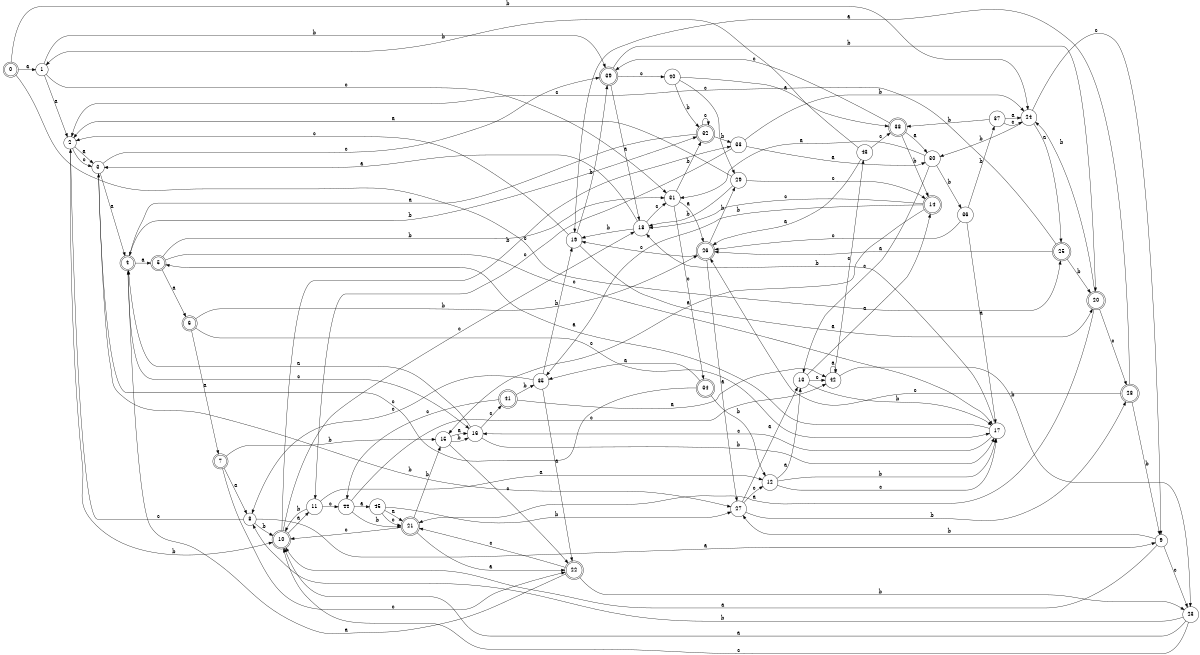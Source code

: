 digraph n37_5 {
__start0 [label="" shape="none"];

rankdir=LR;
size="8,5";

s0 [style="rounded,filled", color="black", fillcolor="white" shape="doublecircle", label="0"];
s1 [style="filled", color="black", fillcolor="white" shape="circle", label="1"];
s2 [style="filled", color="black", fillcolor="white" shape="circle", label="2"];
s3 [style="filled", color="black", fillcolor="white" shape="circle", label="3"];
s4 [style="rounded,filled", color="black", fillcolor="white" shape="doublecircle", label="4"];
s5 [style="rounded,filled", color="black", fillcolor="white" shape="doublecircle", label="5"];
s6 [style="rounded,filled", color="black", fillcolor="white" shape="doublecircle", label="6"];
s7 [style="rounded,filled", color="black", fillcolor="white" shape="doublecircle", label="7"];
s8 [style="filled", color="black", fillcolor="white" shape="circle", label="8"];
s9 [style="filled", color="black", fillcolor="white" shape="circle", label="9"];
s10 [style="rounded,filled", color="black", fillcolor="white" shape="doublecircle", label="10"];
s11 [style="filled", color="black", fillcolor="white" shape="circle", label="11"];
s12 [style="filled", color="black", fillcolor="white" shape="circle", label="12"];
s13 [style="filled", color="black", fillcolor="white" shape="circle", label="13"];
s14 [style="rounded,filled", color="black", fillcolor="white" shape="doublecircle", label="14"];
s15 [style="filled", color="black", fillcolor="white" shape="circle", label="15"];
s16 [style="filled", color="black", fillcolor="white" shape="circle", label="16"];
s17 [style="filled", color="black", fillcolor="white" shape="circle", label="17"];
s18 [style="filled", color="black", fillcolor="white" shape="circle", label="18"];
s19 [style="filled", color="black", fillcolor="white" shape="circle", label="19"];
s20 [style="rounded,filled", color="black", fillcolor="white" shape="doublecircle", label="20"];
s21 [style="rounded,filled", color="black", fillcolor="white" shape="doublecircle", label="21"];
s22 [style="rounded,filled", color="black", fillcolor="white" shape="doublecircle", label="22"];
s23 [style="filled", color="black", fillcolor="white" shape="circle", label="23"];
s24 [style="filled", color="black", fillcolor="white" shape="circle", label="24"];
s25 [style="rounded,filled", color="black", fillcolor="white" shape="doublecircle", label="25"];
s26 [style="rounded,filled", color="black", fillcolor="white" shape="doublecircle", label="26"];
s27 [style="filled", color="black", fillcolor="white" shape="circle", label="27"];
s28 [style="rounded,filled", color="black", fillcolor="white" shape="doublecircle", label="28"];
s29 [style="filled", color="black", fillcolor="white" shape="circle", label="29"];
s30 [style="filled", color="black", fillcolor="white" shape="circle", label="30"];
s31 [style="filled", color="black", fillcolor="white" shape="circle", label="31"];
s32 [style="rounded,filled", color="black", fillcolor="white" shape="doublecircle", label="32"];
s33 [style="filled", color="black", fillcolor="white" shape="circle", label="33"];
s34 [style="rounded,filled", color="black", fillcolor="white" shape="doublecircle", label="34"];
s35 [style="filled", color="black", fillcolor="white" shape="circle", label="35"];
s36 [style="filled", color="black", fillcolor="white" shape="circle", label="36"];
s37 [style="filled", color="black", fillcolor="white" shape="circle", label="37"];
s38 [style="rounded,filled", color="black", fillcolor="white" shape="doublecircle", label="38"];
s39 [style="rounded,filled", color="black", fillcolor="white" shape="doublecircle", label="39"];
s40 [style="filled", color="black", fillcolor="white" shape="circle", label="40"];
s41 [style="rounded,filled", color="black", fillcolor="white" shape="doublecircle", label="41"];
s42 [style="filled", color="black", fillcolor="white" shape="circle", label="42"];
s43 [style="filled", color="black", fillcolor="white" shape="circle", label="43"];
s44 [style="filled", color="black", fillcolor="white" shape="circle", label="44"];
s45 [style="filled", color="black", fillcolor="white" shape="circle", label="45"];
s0 -> s1 [label="a"];
s0 -> s24 [label="b"];
s0 -> s25 [label="c"];
s1 -> s2 [label="a"];
s1 -> s39 [label="b"];
s1 -> s31 [label="c"];
s2 -> s3 [label="a"];
s2 -> s10 [label="b"];
s2 -> s3 [label="c"];
s3 -> s4 [label="a"];
s3 -> s27 [label="b"];
s3 -> s39 [label="c"];
s4 -> s5 [label="a"];
s4 -> s32 [label="b"];
s4 -> s16 [label="c"];
s5 -> s6 [label="a"];
s5 -> s31 [label="b"];
s5 -> s17 [label="c"];
s6 -> s7 [label="a"];
s6 -> s26 [label="b"];
s6 -> s17 [label="c"];
s7 -> s8 [label="a"];
s7 -> s15 [label="b"];
s7 -> s22 [label="c"];
s8 -> s9 [label="a"];
s8 -> s10 [label="b"];
s8 -> s2 [label="c"];
s9 -> s10 [label="a"];
s9 -> s27 [label="b"];
s9 -> s23 [label="c"];
s10 -> s11 [label="a"];
s10 -> s33 [label="b"];
s10 -> s18 [label="c"];
s11 -> s12 [label="a"];
s11 -> s10 [label="b"];
s11 -> s44 [label="c"];
s12 -> s13 [label="a"];
s12 -> s17 [label="b"];
s12 -> s17 [label="c"];
s13 -> s14 [label="a"];
s13 -> s17 [label="b"];
s13 -> s42 [label="c"];
s14 -> s15 [label="a"];
s14 -> s35 [label="b"];
s14 -> s18 [label="c"];
s15 -> s16 [label="a"];
s15 -> s16 [label="b"];
s15 -> s22 [label="c"];
s16 -> s4 [label="a"];
s16 -> s17 [label="b"];
s16 -> s41 [label="c"];
s17 -> s5 [label="a"];
s17 -> s18 [label="b"];
s17 -> s16 [label="c"];
s18 -> s3 [label="a"];
s18 -> s19 [label="b"];
s18 -> s31 [label="c"];
s19 -> s20 [label="a"];
s19 -> s39 [label="b"];
s19 -> s2 [label="c"];
s20 -> s21 [label="a"];
s20 -> s24 [label="b"];
s20 -> s28 [label="c"];
s21 -> s22 [label="a"];
s21 -> s15 [label="b"];
s21 -> s10 [label="c"];
s22 -> s4 [label="a"];
s22 -> s23 [label="b"];
s22 -> s21 [label="c"];
s23 -> s10 [label="a"];
s23 -> s8 [label="b"];
s23 -> s10 [label="c"];
s24 -> s25 [label="a"];
s24 -> s30 [label="b"];
s24 -> s9 [label="c"];
s25 -> s26 [label="a"];
s25 -> s20 [label="b"];
s25 -> s2 [label="c"];
s26 -> s27 [label="a"];
s26 -> s29 [label="b"];
s26 -> s19 [label="c"];
s27 -> s13 [label="a"];
s27 -> s28 [label="b"];
s27 -> s12 [label="c"];
s28 -> s19 [label="a"];
s28 -> s9 [label="b"];
s28 -> s26 [label="c"];
s29 -> s2 [label="a"];
s29 -> s18 [label="b"];
s29 -> s14 [label="c"];
s30 -> s31 [label="a"];
s30 -> s36 [label="b"];
s30 -> s13 [label="c"];
s31 -> s26 [label="a"];
s31 -> s32 [label="b"];
s31 -> s34 [label="c"];
s32 -> s4 [label="a"];
s32 -> s33 [label="b"];
s32 -> s32 [label="c"];
s33 -> s30 [label="a"];
s33 -> s24 [label="b"];
s33 -> s11 [label="c"];
s34 -> s35 [label="a"];
s34 -> s12 [label="b"];
s34 -> s3 [label="c"];
s35 -> s22 [label="a"];
s35 -> s19 [label="b"];
s35 -> s8 [label="c"];
s36 -> s17 [label="a"];
s36 -> s37 [label="b"];
s36 -> s26 [label="c"];
s37 -> s24 [label="a"];
s37 -> s38 [label="b"];
s37 -> s24 [label="c"];
s38 -> s30 [label="a"];
s38 -> s14 [label="b"];
s38 -> s39 [label="c"];
s39 -> s18 [label="a"];
s39 -> s20 [label="b"];
s39 -> s40 [label="c"];
s40 -> s38 [label="a"];
s40 -> s32 [label="b"];
s40 -> s29 [label="c"];
s41 -> s42 [label="a"];
s41 -> s35 [label="b"];
s41 -> s44 [label="c"];
s42 -> s42 [label="a"];
s42 -> s23 [label="b"];
s42 -> s43 [label="c"];
s43 -> s26 [label="a"];
s43 -> s1 [label="b"];
s43 -> s38 [label="c"];
s44 -> s45 [label="a"];
s44 -> s21 [label="b"];
s44 -> s42 [label="c"];
s45 -> s21 [label="a"];
s45 -> s27 [label="b"];
s45 -> s21 [label="c"];

}